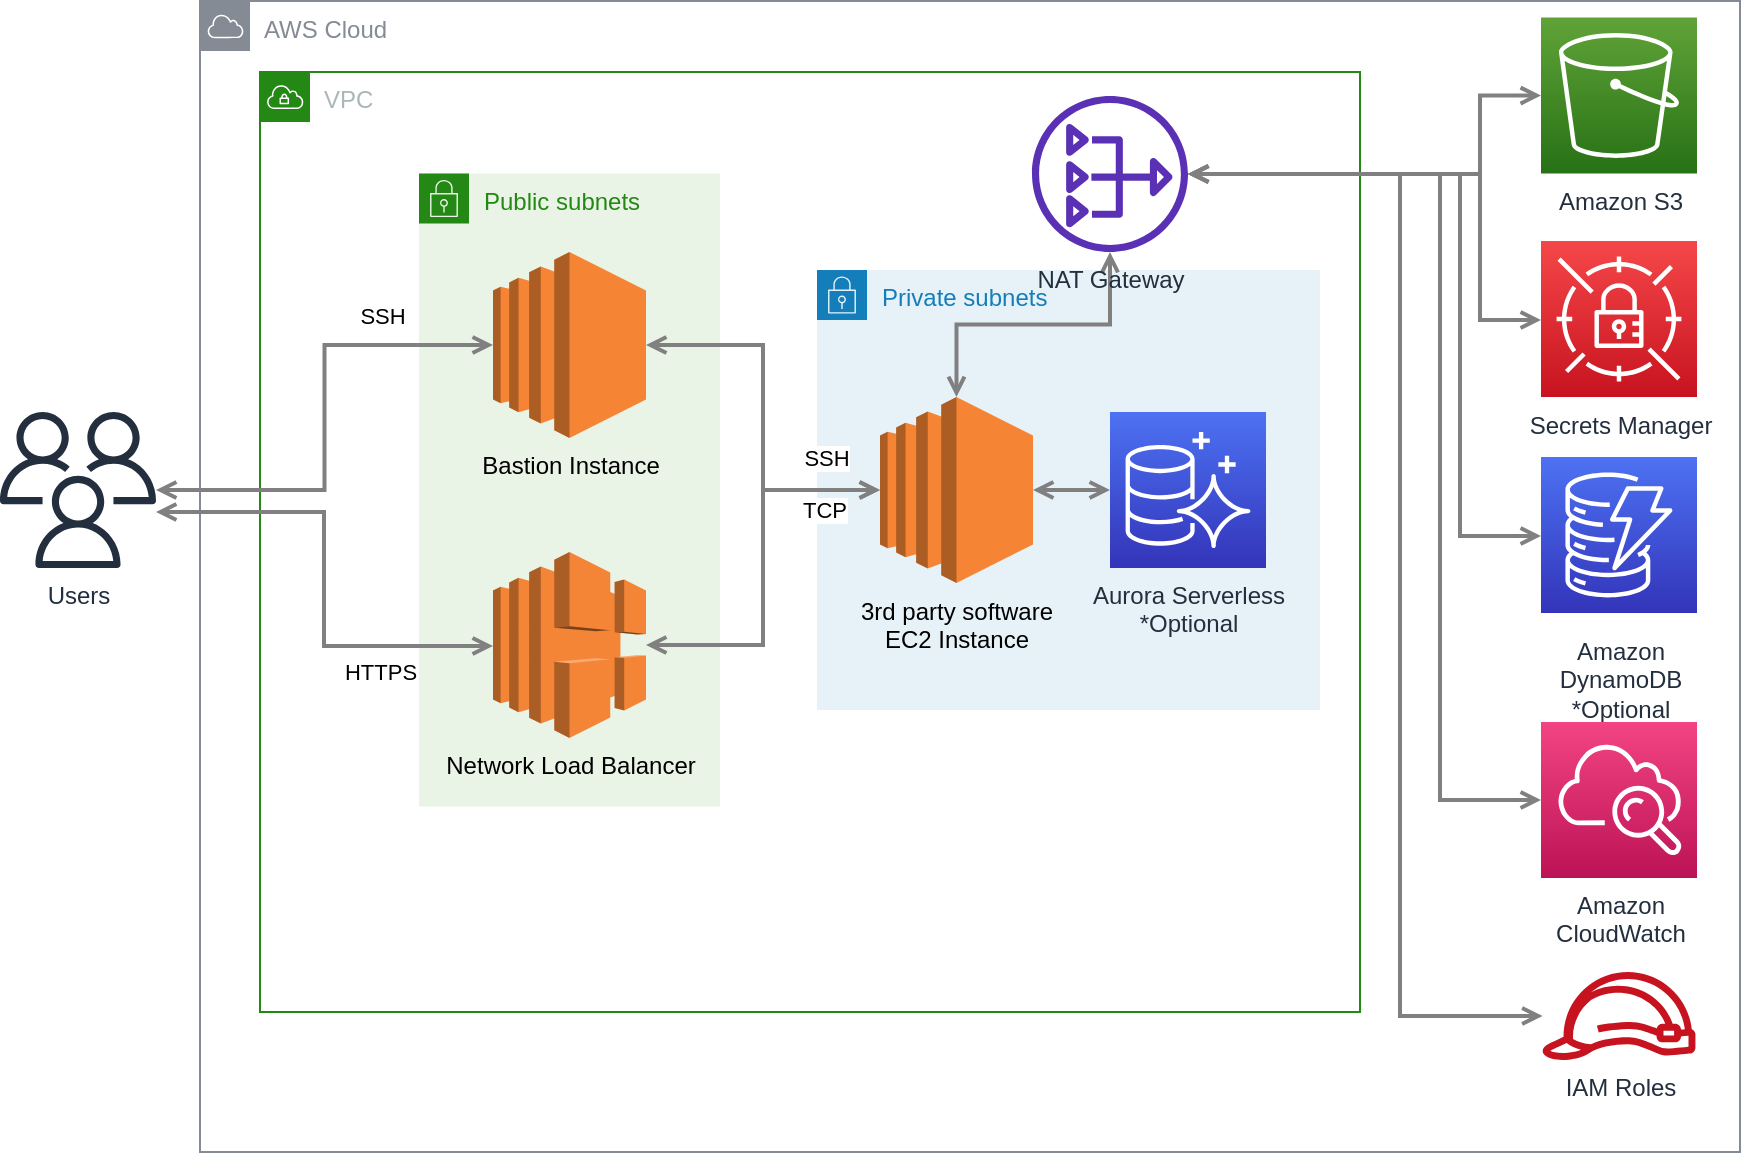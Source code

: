 <mxfile version="14.7.7" type="github">
  <diagram id="Ht1M8jgEwFfnCIfOTk4-" name="Page-1">
    <mxGraphModel dx="1008" dy="591" grid="1" gridSize="10" guides="1" tooltips="1" connect="1" arrows="1" fold="1" page="1" pageScale="1" pageWidth="1169" pageHeight="827" math="0" shadow="0">
      <root>
        <mxCell id="0" />
        <mxCell id="1" parent="0" />
        <mxCell id="22iAOd3HRiP6bIl9R8pz-4" value="Private subnets" style="points=[[0,0],[0.25,0],[0.5,0],[0.75,0],[1,0],[1,0.25],[1,0.5],[1,0.75],[1,1],[0.75,1],[0.5,1],[0.25,1],[0,1],[0,0.75],[0,0.5],[0,0.25]];outlineConnect=0;gradientColor=none;html=1;whiteSpace=wrap;fontSize=12;fontStyle=0;shape=mxgraph.aws4.group;grIcon=mxgraph.aws4.group_security_group;grStroke=0;strokeColor=#147EBA;fillColor=#E6F2F8;verticalAlign=top;align=left;spacingLeft=30;fontColor=#147EBA;dashed=0;" vertex="1" parent="1">
          <mxGeometry x="438.5" y="149" width="251.5" height="220" as="geometry" />
        </mxCell>
        <mxCell id="22iAOd3HRiP6bIl9R8pz-5" value="Public subnets" style="points=[[0,0],[0.25,0],[0.5,0],[0.75,0],[1,0],[1,0.25],[1,0.5],[1,0.75],[1,1],[0.75,1],[0.5,1],[0.25,1],[0,1],[0,0.75],[0,0.5],[0,0.25]];outlineConnect=0;gradientColor=none;html=1;whiteSpace=wrap;fontSize=12;fontStyle=0;shape=mxgraph.aws4.group;grIcon=mxgraph.aws4.group_security_group;grStroke=0;strokeColor=#248814;fillColor=#E9F3E6;verticalAlign=top;align=left;spacingLeft=30;fontColor=#248814;dashed=0;" vertex="1" parent="1">
          <mxGeometry x="239.5" y="100.75" width="150.5" height="316.5" as="geometry" />
        </mxCell>
        <mxCell id="22iAOd3HRiP6bIl9R8pz-1" value="AWS Cloud" style="outlineConnect=0;gradientColor=none;html=1;whiteSpace=wrap;fontSize=12;fontStyle=0;shape=mxgraph.aws4.group;grIcon=mxgraph.aws4.group_aws_cloud;strokeColor=#858B94;fillColor=none;verticalAlign=top;align=left;spacingLeft=30;fontColor=#858B94;dashed=0;" vertex="1" parent="1">
          <mxGeometry x="130" y="14.5" width="770" height="575.5" as="geometry" />
        </mxCell>
        <mxCell id="22iAOd3HRiP6bIl9R8pz-3" value="VPC" style="points=[[0,0],[0.25,0],[0.5,0],[0.75,0],[1,0],[1,0.25],[1,0.5],[1,0.75],[1,1],[0.75,1],[0.5,1],[0.25,1],[0,1],[0,0.75],[0,0.5],[0,0.25]];outlineConnect=0;gradientColor=none;html=1;whiteSpace=wrap;fontSize=12;fontStyle=0;shape=mxgraph.aws4.group;grIcon=mxgraph.aws4.group_vpc;strokeColor=#248814;fillColor=none;verticalAlign=top;align=left;spacingLeft=30;fontColor=#AAB7B8;dashed=0;" vertex="1" parent="1">
          <mxGeometry x="160" y="50" width="550" height="470" as="geometry" />
        </mxCell>
        <mxCell id="22iAOd3HRiP6bIl9R8pz-28" style="edgeStyle=orthogonalEdgeStyle;rounded=0;orthogonalLoop=1;jettySize=auto;html=1;startArrow=open;startFill=0;endArrow=open;endFill=0;strokeWidth=2;strokeColor=#808080;" edge="1" parent="1" source="UEzPUAAOIrF-is8g5C7q-116" target="22iAOd3HRiP6bIl9R8pz-26">
          <mxGeometry relative="1" as="geometry">
            <Array as="points">
              <mxPoint x="770" y="62" />
              <mxPoint x="770" y="101" />
            </Array>
          </mxGeometry>
        </mxCell>
        <mxCell id="UEzPUAAOIrF-is8g5C7q-116" value="Amazon S3" style="outlineConnect=0;fontColor=#232F3E;gradientColor=#60A337;gradientDirection=north;fillColor=#277116;strokeColor=#ffffff;dashed=0;verticalLabelPosition=bottom;verticalAlign=top;align=center;html=1;fontSize=12;fontStyle=0;aspect=fixed;shape=mxgraph.aws4.resourceIcon;resIcon=mxgraph.aws4.s3;labelBackgroundColor=#ffffff;" parent="1" vertex="1">
          <mxGeometry x="800.5" y="22.75" width="78" height="78" as="geometry" />
        </mxCell>
        <mxCell id="UEzPUAAOIrF-is8g5C7q-119" value="Amazon&lt;br&gt;DynamoDB&lt;br&gt;*Optional" style="outlineConnect=0;fontColor=#232F3E;gradientColor=#4D72F3;gradientDirection=north;fillColor=#3334B9;strokeColor=#ffffff;dashed=0;verticalLabelPosition=bottom;verticalAlign=top;align=center;html=1;fontSize=12;fontStyle=0;aspect=fixed;shape=mxgraph.aws4.resourceIcon;resIcon=mxgraph.aws4.dynamodb;labelBackgroundColor=#ffffff;spacingTop=5;" parent="1" vertex="1">
          <mxGeometry x="800.5" y="242.5" width="78" height="78" as="geometry" />
        </mxCell>
        <mxCell id="UEzPUAAOIrF-is8g5C7q-121" value="Amazon&lt;br&gt;CloudWatch&lt;br&gt;" style="outlineConnect=0;fontColor=#232F3E;gradientColor=#F34482;gradientDirection=north;fillColor=#BC1356;strokeColor=#ffffff;dashed=0;verticalLabelPosition=bottom;verticalAlign=top;align=center;html=1;fontSize=12;fontStyle=0;aspect=fixed;shape=mxgraph.aws4.resourceIcon;resIcon=mxgraph.aws4.cloudwatch;labelBackgroundColor=#ffffff;" parent="1" vertex="1">
          <mxGeometry x="800.5" y="375" width="78" height="78" as="geometry" />
        </mxCell>
        <mxCell id="UEzPUAAOIrF-is8g5C7q-122" value="IAM Roles" style="outlineConnect=0;fontColor=#232F3E;gradientColor=none;fillColor=#C7131F;strokeColor=none;dashed=0;verticalLabelPosition=bottom;verticalAlign=top;align=center;html=1;fontSize=12;fontStyle=0;aspect=fixed;pointerEvents=1;shape=mxgraph.aws4.role;labelBackgroundColor=#ffffff;" parent="1" vertex="1">
          <mxGeometry x="800.5" y="500" width="78" height="44" as="geometry" />
        </mxCell>
        <mxCell id="22iAOd3HRiP6bIl9R8pz-10" style="edgeStyle=orthogonalEdgeStyle;rounded=0;orthogonalLoop=1;jettySize=auto;html=1;startArrow=open;startFill=0;endArrow=open;endFill=0;strokeWidth=2;strokeColor=#808080;" edge="1" parent="1" source="22iAOd3HRiP6bIl9R8pz-2" target="22iAOd3HRiP6bIl9R8pz-7">
          <mxGeometry relative="1" as="geometry">
            <Array as="points">
              <mxPoint x="192" y="270" />
              <mxPoint x="192" y="337" />
            </Array>
          </mxGeometry>
        </mxCell>
        <mxCell id="22iAOd3HRiP6bIl9R8pz-14" value="HTTPS" style="edgeLabel;html=1;align=center;verticalAlign=middle;resizable=0;points=[];" vertex="1" connectable="0" parent="22iAOd3HRiP6bIl9R8pz-10">
          <mxGeometry x="0.453" y="1" relative="1" as="geometry">
            <mxPoint x="8" y="14" as="offset" />
          </mxGeometry>
        </mxCell>
        <mxCell id="22iAOd3HRiP6bIl9R8pz-11" style="edgeStyle=orthogonalEdgeStyle;rounded=0;orthogonalLoop=1;jettySize=auto;html=1;startArrow=open;startFill=0;endArrow=open;endFill=0;strokeWidth=2;strokeColor=#808080;" edge="1" parent="1" source="22iAOd3HRiP6bIl9R8pz-2" target="22iAOd3HRiP6bIl9R8pz-8">
          <mxGeometry relative="1" as="geometry" />
        </mxCell>
        <mxCell id="22iAOd3HRiP6bIl9R8pz-12" value="SSH" style="edgeLabel;html=1;align=center;verticalAlign=middle;resizable=0;points=[];" vertex="1" connectable="0" parent="22iAOd3HRiP6bIl9R8pz-11">
          <mxGeometry x="-0.276" y="1" relative="1" as="geometry">
            <mxPoint x="29" y="-85" as="offset" />
          </mxGeometry>
        </mxCell>
        <mxCell id="22iAOd3HRiP6bIl9R8pz-2" value="Users" style="outlineConnect=0;fontColor=#232F3E;gradientColor=none;fillColor=#232F3E;strokeColor=none;dashed=0;verticalLabelPosition=bottom;verticalAlign=top;align=center;html=1;fontSize=12;fontStyle=0;aspect=fixed;pointerEvents=1;shape=mxgraph.aws4.users;" vertex="1" parent="1">
          <mxGeometry x="30" y="220" width="78" height="78" as="geometry" />
        </mxCell>
        <mxCell id="22iAOd3HRiP6bIl9R8pz-22" style="edgeStyle=orthogonalEdgeStyle;rounded=0;orthogonalLoop=1;jettySize=auto;html=1;startArrow=open;startFill=0;endArrow=open;endFill=0;strokeWidth=2;strokeColor=#808080;" edge="1" parent="1" source="22iAOd3HRiP6bIl9R8pz-7" target="22iAOd3HRiP6bIl9R8pz-15">
          <mxGeometry relative="1" as="geometry" />
        </mxCell>
        <mxCell id="22iAOd3HRiP6bIl9R8pz-7" value="Network Load Balancer" style="outlineConnect=0;dashed=0;verticalLabelPosition=bottom;verticalAlign=top;align=center;html=1;shape=mxgraph.aws3.elastic_load_balancing;fillColor=#F58536;gradientColor=none;" vertex="1" parent="1">
          <mxGeometry x="276.5" y="290" width="76.5" height="93" as="geometry" />
        </mxCell>
        <mxCell id="22iAOd3HRiP6bIl9R8pz-21" style="edgeStyle=orthogonalEdgeStyle;rounded=0;orthogonalLoop=1;jettySize=auto;html=1;startArrow=open;startFill=0;endArrow=open;endFill=0;strokeWidth=2;strokeColor=#808080;" edge="1" parent="1" source="22iAOd3HRiP6bIl9R8pz-8" target="22iAOd3HRiP6bIl9R8pz-15">
          <mxGeometry relative="1" as="geometry" />
        </mxCell>
        <mxCell id="22iAOd3HRiP6bIl9R8pz-8" value="Bastion Instance" style="outlineConnect=0;dashed=0;verticalLabelPosition=bottom;verticalAlign=top;align=center;html=1;shape=mxgraph.aws3.ec2;fillColor=#F58534;gradientColor=none;" vertex="1" parent="1">
          <mxGeometry x="276.5" y="140" width="76.5" height="93" as="geometry" />
        </mxCell>
        <mxCell id="22iAOd3HRiP6bIl9R8pz-25" value="" style="edgeStyle=orthogonalEdgeStyle;rounded=0;orthogonalLoop=1;jettySize=auto;html=1;startArrow=open;startFill=0;endArrow=open;endFill=0;strokeWidth=2;strokeColor=#808080;" edge="1" parent="1" source="22iAOd3HRiP6bIl9R8pz-15" target="22iAOd3HRiP6bIl9R8pz-16">
          <mxGeometry relative="1" as="geometry" />
        </mxCell>
        <mxCell id="22iAOd3HRiP6bIl9R8pz-27" style="edgeStyle=orthogonalEdgeStyle;rounded=0;orthogonalLoop=1;jettySize=auto;html=1;startArrow=open;startFill=0;endArrow=open;endFill=0;strokeWidth=2;strokeColor=#808080;" edge="1" parent="1" source="22iAOd3HRiP6bIl9R8pz-15" target="22iAOd3HRiP6bIl9R8pz-26">
          <mxGeometry relative="1" as="geometry" />
        </mxCell>
        <mxCell id="22iAOd3HRiP6bIl9R8pz-15" value="3rd party software&lt;br&gt;EC2 Instance" style="outlineConnect=0;dashed=0;verticalLabelPosition=bottom;verticalAlign=top;align=center;html=1;shape=mxgraph.aws3.ec2;fillColor=#F58534;gradientColor=none;" vertex="1" parent="1">
          <mxGeometry x="470" y="212.5" width="76.5" height="93" as="geometry" />
        </mxCell>
        <mxCell id="22iAOd3HRiP6bIl9R8pz-16" value="Aurora Serverless&lt;br&gt;*Optional" style="points=[[0,0,0],[0.25,0,0],[0.5,0,0],[0.75,0,0],[1,0,0],[0,1,0],[0.25,1,0],[0.5,1,0],[0.75,1,0],[1,1,0],[0,0.25,0],[0,0.5,0],[0,0.75,0],[1,0.25,0],[1,0.5,0],[1,0.75,0]];outlineConnect=0;fontColor=#232F3E;gradientColor=#4D72F3;gradientDirection=north;fillColor=#3334B9;strokeColor=#ffffff;dashed=0;verticalLabelPosition=bottom;verticalAlign=top;align=center;html=1;fontSize=12;fontStyle=0;aspect=fixed;shape=mxgraph.aws4.resourceIcon;resIcon=mxgraph.aws4.aurora;" vertex="1" parent="1">
          <mxGeometry x="585" y="220" width="78" height="78" as="geometry" />
        </mxCell>
        <mxCell id="22iAOd3HRiP6bIl9R8pz-23" value="SSH" style="edgeLabel;html=1;align=center;verticalAlign=middle;resizable=0;points=[];" vertex="1" connectable="0" parent="1">
          <mxGeometry x="450.0" y="232.998" as="geometry">
            <mxPoint x="-7" y="10" as="offset" />
          </mxGeometry>
        </mxCell>
        <mxCell id="22iAOd3HRiP6bIl9R8pz-24" value="TCP" style="edgeLabel;html=1;align=center;verticalAlign=middle;resizable=0;points=[];" vertex="1" connectable="0" parent="1">
          <mxGeometry x="450.002" y="270" as="geometry">
            <mxPoint x="-8" y="-1" as="offset" />
          </mxGeometry>
        </mxCell>
        <mxCell id="22iAOd3HRiP6bIl9R8pz-32" style="edgeStyle=orthogonalEdgeStyle;rounded=0;orthogonalLoop=1;jettySize=auto;html=1;startArrow=open;startFill=0;endArrow=open;endFill=0;strokeWidth=2;strokeColor=#808080;" edge="1" parent="1" source="22iAOd3HRiP6bIl9R8pz-26" target="22iAOd3HRiP6bIl9R8pz-31">
          <mxGeometry relative="1" as="geometry">
            <Array as="points">
              <mxPoint x="770" y="101" />
              <mxPoint x="770" y="174" />
            </Array>
          </mxGeometry>
        </mxCell>
        <mxCell id="22iAOd3HRiP6bIl9R8pz-33" style="edgeStyle=orthogonalEdgeStyle;rounded=0;orthogonalLoop=1;jettySize=auto;html=1;startArrow=open;startFill=0;endArrow=open;endFill=0;strokeWidth=2;strokeColor=#808080;" edge="1" parent="1" source="22iAOd3HRiP6bIl9R8pz-26" target="UEzPUAAOIrF-is8g5C7q-119">
          <mxGeometry relative="1" as="geometry">
            <Array as="points">
              <mxPoint x="760" y="101" />
              <mxPoint x="760" y="282" />
            </Array>
          </mxGeometry>
        </mxCell>
        <mxCell id="22iAOd3HRiP6bIl9R8pz-35" style="edgeStyle=orthogonalEdgeStyle;rounded=0;orthogonalLoop=1;jettySize=auto;html=1;startArrow=open;startFill=0;endArrow=open;endFill=0;strokeWidth=2;strokeColor=#808080;" edge="1" parent="1" source="22iAOd3HRiP6bIl9R8pz-26" target="UEzPUAAOIrF-is8g5C7q-121">
          <mxGeometry relative="1" as="geometry">
            <Array as="points">
              <mxPoint x="750" y="101" />
              <mxPoint x="750" y="414" />
            </Array>
          </mxGeometry>
        </mxCell>
        <mxCell id="22iAOd3HRiP6bIl9R8pz-36" style="edgeStyle=orthogonalEdgeStyle;rounded=0;orthogonalLoop=1;jettySize=auto;html=1;startArrow=open;startFill=0;endArrow=open;endFill=0;strokeWidth=2;strokeColor=#808080;" edge="1" parent="1" source="22iAOd3HRiP6bIl9R8pz-26" target="UEzPUAAOIrF-is8g5C7q-122">
          <mxGeometry relative="1" as="geometry">
            <Array as="points">
              <mxPoint x="730" y="101" />
              <mxPoint x="730" y="522" />
            </Array>
          </mxGeometry>
        </mxCell>
        <mxCell id="22iAOd3HRiP6bIl9R8pz-26" value="NAT Gateway" style="outlineConnect=0;fontColor=#232F3E;gradientColor=none;fillColor=#5A30B5;strokeColor=none;dashed=0;verticalLabelPosition=bottom;verticalAlign=top;align=center;html=1;fontSize=12;fontStyle=0;aspect=fixed;pointerEvents=1;shape=mxgraph.aws4.nat_gateway;" vertex="1" parent="1">
          <mxGeometry x="546" y="62" width="78" height="78" as="geometry" />
        </mxCell>
        <mxCell id="22iAOd3HRiP6bIl9R8pz-31" value="Secrets Manager" style="points=[[0,0,0],[0.25,0,0],[0.5,0,0],[0.75,0,0],[1,0,0],[0,1,0],[0.25,1,0],[0.5,1,0],[0.75,1,0],[1,1,0],[0,0.25,0],[0,0.5,0],[0,0.75,0],[1,0.25,0],[1,0.5,0],[1,0.75,0]];outlineConnect=0;fontColor=#232F3E;gradientColor=#F54749;gradientDirection=north;fillColor=#C7131F;strokeColor=#ffffff;dashed=0;verticalLabelPosition=bottom;verticalAlign=top;align=center;html=1;fontSize=12;fontStyle=0;aspect=fixed;shape=mxgraph.aws4.resourceIcon;resIcon=mxgraph.aws4.secrets_manager;" vertex="1" parent="1">
          <mxGeometry x="800.5" y="134.5" width="78" height="78" as="geometry" />
        </mxCell>
      </root>
    </mxGraphModel>
  </diagram>
</mxfile>
